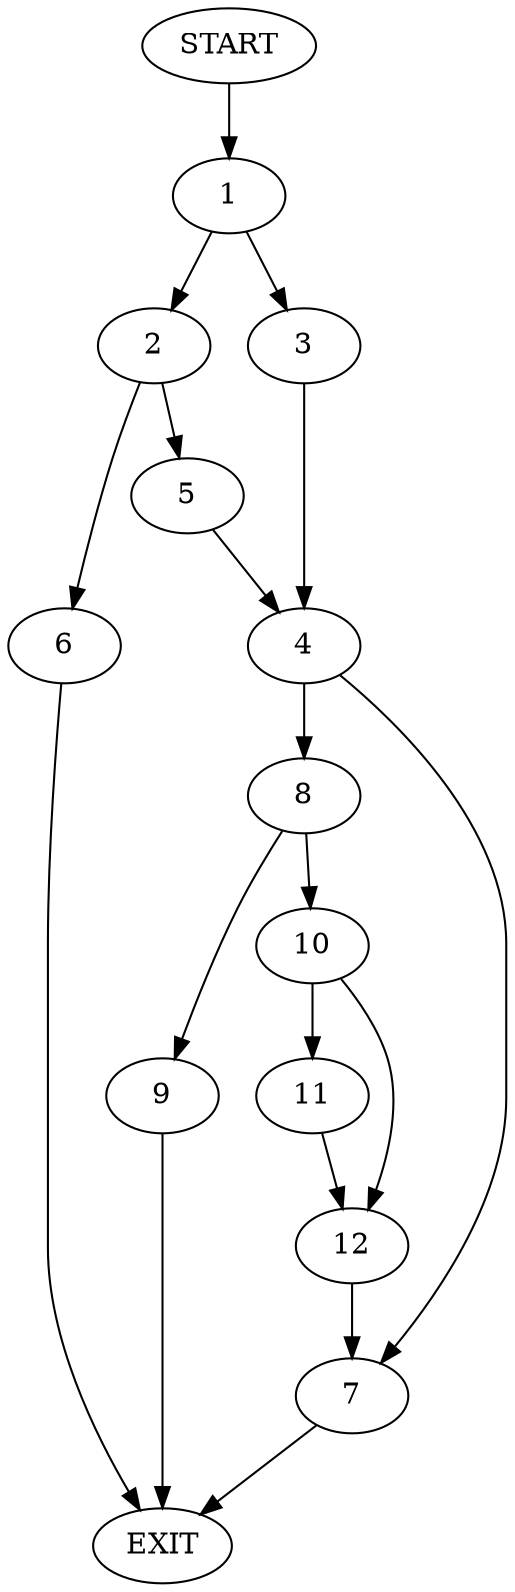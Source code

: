digraph {
0 [label="START"]
13 [label="EXIT"]
0 -> 1
1 -> 2
1 -> 3
3 -> 4
2 -> 5
2 -> 6
4 -> 7
4 -> 8
6 -> 13
5 -> 4
8 -> 9
8 -> 10
7 -> 13
10 -> 11
10 -> 12
9 -> 13
12 -> 7
11 -> 12
}
